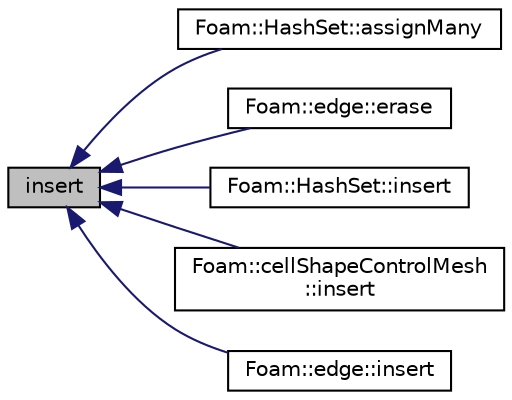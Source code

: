 digraph "insert"
{
  bgcolor="transparent";
  edge [fontname="Helvetica",fontsize="10",labelfontname="Helvetica",labelfontsize="10"];
  node [fontname="Helvetica",fontsize="10",shape=record];
  rankdir="LR";
  Node1 [label="insert",height=0.2,width=0.4,color="black", fillcolor="grey75", style="filled" fontcolor="black"];
  Node1 -> Node2 [dir="back",color="midnightblue",fontsize="10",style="solid",fontname="Helvetica"];
  Node2 [label="Foam::HashSet::assignMany",height=0.2,width=0.4,color="black",URL="$classFoam_1_1HashSet.html#a79a0b3e89479a2cb49652d355a3820f4"];
  Node1 -> Node3 [dir="back",color="midnightblue",fontsize="10",style="solid",fontname="Helvetica"];
  Node3 [label="Foam::edge::erase",height=0.2,width=0.4,color="black",URL="$classFoam_1_1edge.html#af95e59523da8872d9e3182df9f25eb8d",tooltip="Remove an existing index from the edge and set its location to &#39;-1&#39;. "];
  Node1 -> Node4 [dir="back",color="midnightblue",fontsize="10",style="solid",fontname="Helvetica"];
  Node4 [label="Foam::HashSet::insert",height=0.2,width=0.4,color="black",URL="$classFoam_1_1HashSet.html#a38942e77ef23808d15ae26025ccd4711"];
  Node1 -> Node5 [dir="back",color="midnightblue",fontsize="10",style="solid",fontname="Helvetica"];
  Node5 [label="Foam::cellShapeControlMesh\l::insert",height=0.2,width=0.4,color="black",URL="$classFoam_1_1cellShapeControlMesh.html#a85f0696dfb70d101b69404027b5f19f0"];
  Node1 -> Node6 [dir="back",color="midnightblue",fontsize="10",style="solid",fontname="Helvetica"];
  Node6 [label="Foam::edge::insert",height=0.2,width=0.4,color="black",URL="$classFoam_1_1edge.html#a103d239e6a4ba630d93a757a78d957a7"];
}
